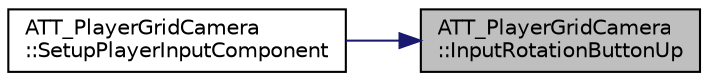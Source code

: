 digraph "ATT_PlayerGridCamera::InputRotationButtonUp"
{
 // LATEX_PDF_SIZE
  edge [fontname="Helvetica",fontsize="10",labelfontname="Helvetica",labelfontsize="10"];
  node [fontname="Helvetica",fontsize="10",shape=record];
  rankdir="RL";
  Node106 [label="ATT_PlayerGridCamera\l::InputRotationButtonUp",height=0.2,width=0.4,color="black", fillcolor="grey75", style="filled", fontcolor="black",tooltip=" "];
  Node106 -> Node107 [dir="back",color="midnightblue",fontsize="10",style="solid"];
  Node107 [label="ATT_PlayerGridCamera\l::SetupPlayerInputComponent",height=0.2,width=0.4,color="black", fillcolor="white", style="filled",URL="$class_a_t_t___player_grid_camera.html#a2ca56f44eba6e5ce19650dbc40f1af18",tooltip=" "];
}
